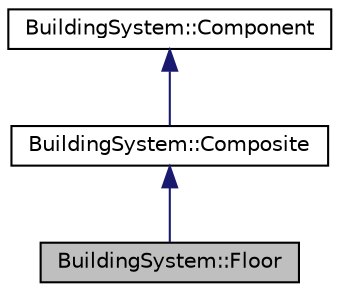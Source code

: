 digraph "BuildingSystem::Floor"
{
  edge [fontname="Helvetica",fontsize="10",labelfontname="Helvetica",labelfontsize="10"];
  node [fontname="Helvetica",fontsize="10",shape=record];
  Node3 [label="BuildingSystem::Floor",height=0.2,width=0.4,color="black", fillcolor="grey75", style="filled", fontcolor="black"];
  Node4 -> Node3 [dir="back",color="midnightblue",fontsize="10",style="solid",fontname="Helvetica"];
  Node4 [label="BuildingSystem::Composite",height=0.2,width=0.4,color="black", fillcolor="white", style="filled",URL="$classBuildingSystem_1_1Composite.html"];
  Node5 -> Node4 [dir="back",color="midnightblue",fontsize="10",style="solid",fontname="Helvetica"];
  Node5 [label="BuildingSystem::Component",height=0.2,width=0.4,color="black", fillcolor="white", style="filled",URL="$classBuildingSystem_1_1Component.html"];
}
